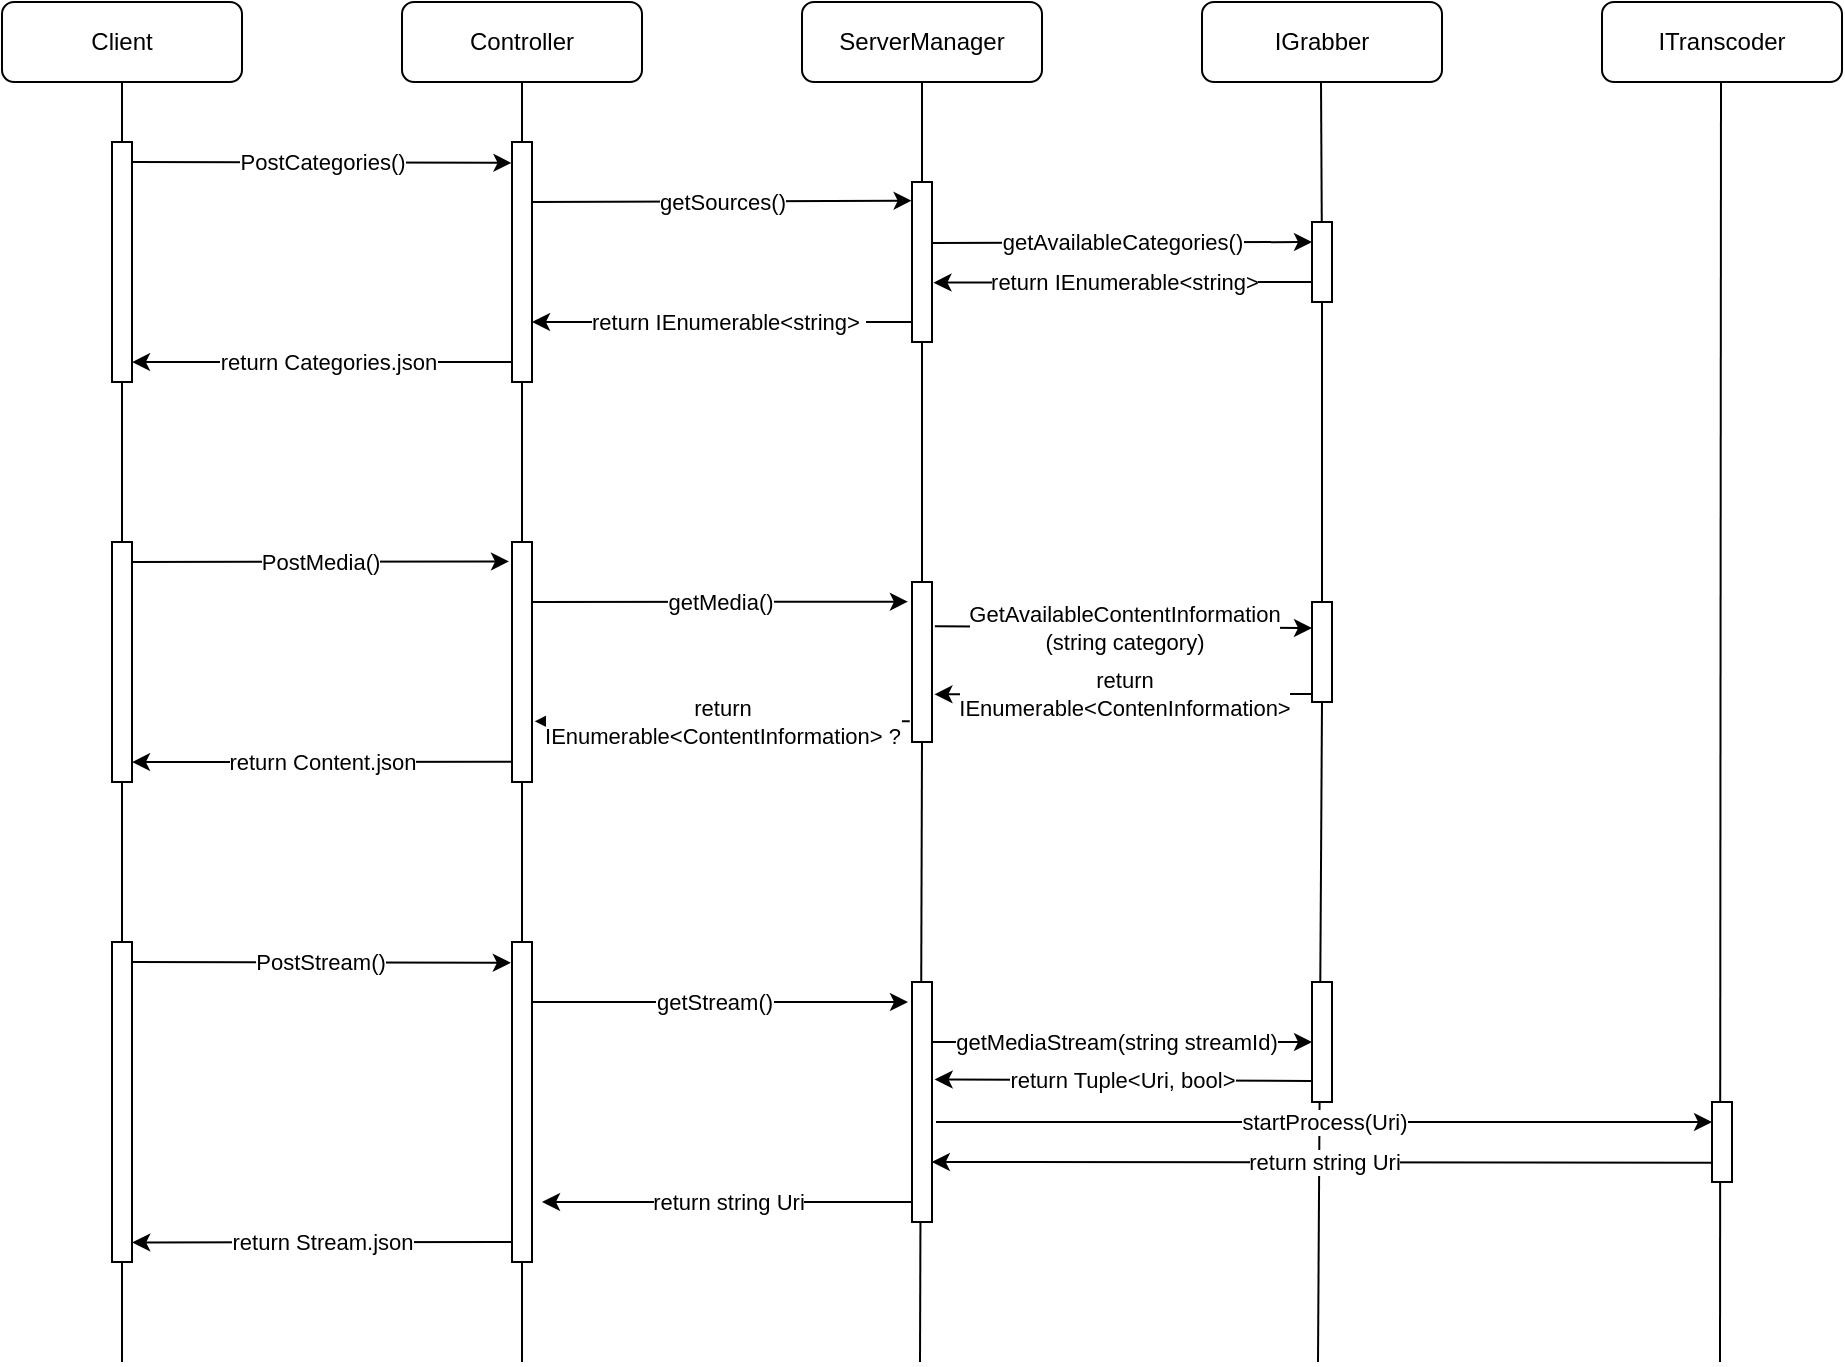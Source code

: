 <mxfile version="13.3.5" type="device"><diagram id="C5RBs43oDa-KdzZeNtuy" name="Page-1"><mxGraphModel dx="700" dy="752" grid="1" gridSize="10" guides="1" tooltips="1" connect="1" arrows="1" fold="1" page="1" pageScale="1" pageWidth="827" pageHeight="1169" math="0" shadow="0"><root><mxCell id="WIyWlLk6GJQsqaUBKTNV-0"/><mxCell id="WIyWlLk6GJQsqaUBKTNV-1" parent="WIyWlLk6GJQsqaUBKTNV-0"/><mxCell id="lTCoPUKDmkGOFeL6xD8x-53" value="" style="endArrow=none;html=1;entryX=0.5;entryY=1;entryDx=0;entryDy=0;" parent="WIyWlLk6GJQsqaUBKTNV-1" target="lTCoPUKDmkGOFeL6xD8x-52" edge="1"><mxGeometry width="50" height="50" relative="1" as="geometry"><mxPoint x="698" y="760" as="sourcePoint"/><mxPoint x="699.5" y="120" as="targetPoint"/></mxGeometry></mxCell><mxCell id="lTCoPUKDmkGOFeL6xD8x-51" value="" style="endArrow=none;html=1;entryX=0.5;entryY=1;entryDx=0;entryDy=0;" parent="WIyWlLk6GJQsqaUBKTNV-1" target="lTCoPUKDmkGOFeL6xD8x-50" edge="1"><mxGeometry width="50" height="50" relative="1" as="geometry"><mxPoint x="499" y="760" as="sourcePoint"/><mxPoint x="500" y="120" as="targetPoint"/></mxGeometry></mxCell><mxCell id="lTCoPUKDmkGOFeL6xD8x-46" value="" style="endArrow=none;html=1;entryX=0.5;entryY=1;entryDx=0;entryDy=0;" parent="WIyWlLk6GJQsqaUBKTNV-1" source="lTCoPUKDmkGOFeL6xD8x-47" target="WIyWlLk6GJQsqaUBKTNV-3" edge="1"><mxGeometry width="50" height="50" relative="1" as="geometry"><mxPoint x="100" y="925" as="sourcePoint"/><mxPoint x="470" y="380" as="targetPoint"/></mxGeometry></mxCell><mxCell id="lTCoPUKDmkGOFeL6xD8x-9" value="" style="endArrow=none;html=1;entryX=0.5;entryY=1;entryDx=0;entryDy=0;" parent="WIyWlLk6GJQsqaUBKTNV-1" source="lTCoPUKDmkGOFeL6xD8x-55" edge="1"><mxGeometry width="50" height="50" relative="1" as="geometry"><mxPoint x="699" y="920" as="sourcePoint"/><mxPoint x="699.5" y="120" as="targetPoint"/></mxGeometry></mxCell><mxCell id="lTCoPUKDmkGOFeL6xD8x-43" value="" style="rounded=0;whiteSpace=wrap;html=1;" parent="WIyWlLk6GJQsqaUBKTNV-1" vertex="1"><mxGeometry x="695" y="570" width="10" height="60" as="geometry"/></mxCell><mxCell id="WIyWlLk6GJQsqaUBKTNV-3" value="Client" style="rounded=1;whiteSpace=wrap;html=1;fontSize=12;glass=0;strokeWidth=1;shadow=0;" parent="WIyWlLk6GJQsqaUBKTNV-1" vertex="1"><mxGeometry x="40" y="80" width="120" height="40" as="geometry"/></mxCell><mxCell id="lTCoPUKDmkGOFeL6xD8x-1" value="" style="rounded=0;whiteSpace=wrap;html=1;" parent="WIyWlLk6GJQsqaUBKTNV-1" vertex="1"><mxGeometry x="95" y="150" width="10" height="120" as="geometry"/></mxCell><mxCell id="lTCoPUKDmkGOFeL6xD8x-2" value="&lt;div&gt;Controller&lt;/div&gt;" style="rounded=1;whiteSpace=wrap;html=1;fontSize=12;glass=0;strokeWidth=1;shadow=0;" parent="WIyWlLk6GJQsqaUBKTNV-1" vertex="1"><mxGeometry x="240" y="80" width="120" height="40" as="geometry"/></mxCell><mxCell id="lTCoPUKDmkGOFeL6xD8x-3" value="ServerManager" style="rounded=1;whiteSpace=wrap;html=1;fontSize=12;glass=0;strokeWidth=1;shadow=0;" parent="WIyWlLk6GJQsqaUBKTNV-1" vertex="1"><mxGeometry x="440" y="80" width="120" height="40" as="geometry"/></mxCell><mxCell id="lTCoPUKDmkGOFeL6xD8x-4" value="&lt;div&gt;IGrabber&lt;/div&gt;" style="rounded=1;whiteSpace=wrap;html=1;fontSize=12;glass=0;strokeWidth=1;shadow=0;" parent="WIyWlLk6GJQsqaUBKTNV-1" vertex="1"><mxGeometry x="640" y="80" width="120" height="40" as="geometry"/></mxCell><mxCell id="lTCoPUKDmkGOFeL6xD8x-7" value="" style="endArrow=none;html=1;entryX=0.5;entryY=1;entryDx=0;entryDy=0;" parent="WIyWlLk6GJQsqaUBKTNV-1" source="lTCoPUKDmkGOFeL6xD8x-41" target="lTCoPUKDmkGOFeL6xD8x-2" edge="1"><mxGeometry width="50" height="50" relative="1" as="geometry"><mxPoint x="300" y="920" as="sourcePoint"/><mxPoint x="440" y="290" as="targetPoint"/></mxGeometry></mxCell><mxCell id="lTCoPUKDmkGOFeL6xD8x-8" value="" style="endArrow=none;html=1;entryX=0.5;entryY=1;entryDx=0;entryDy=0;" parent="WIyWlLk6GJQsqaUBKTNV-1" source="lTCoPUKDmkGOFeL6xD8x-50" edge="1"><mxGeometry width="50" height="50" relative="1" as="geometry"><mxPoint x="500" y="920" as="sourcePoint"/><mxPoint x="500" y="120" as="targetPoint"/></mxGeometry></mxCell><mxCell id="lTCoPUKDmkGOFeL6xD8x-12" value="getSources()" style="endArrow=classic;html=1;exitX=1;exitY=0.25;exitDx=0;exitDy=0;entryX=-0.019;entryY=0.117;entryDx=0;entryDy=0;entryPerimeter=0;" parent="WIyWlLk6GJQsqaUBKTNV-1" source="lTCoPUKDmkGOFeL6xD8x-57" target="lTCoPUKDmkGOFeL6xD8x-54" edge="1"><mxGeometry width="50" height="50" relative="1" as="geometry"><mxPoint x="300" y="180.04" as="sourcePoint"/><mxPoint x="500" y="180" as="targetPoint"/></mxGeometry></mxCell><mxCell id="lTCoPUKDmkGOFeL6xD8x-15" value="getAvailableCategories()" style="endArrow=classic;html=1;exitX=1.005;exitY=0.382;exitDx=0;exitDy=0;exitPerimeter=0;" parent="WIyWlLk6GJQsqaUBKTNV-1" source="lTCoPUKDmkGOFeL6xD8x-54" edge="1"><mxGeometry width="50" height="50" relative="1" as="geometry"><mxPoint x="500" y="200.04" as="sourcePoint"/><mxPoint x="695" y="200" as="targetPoint"/></mxGeometry></mxCell><mxCell id="lTCoPUKDmkGOFeL6xD8x-16" value="return &lt;span class=&quot;pl-en&quot;&gt;IEnumerable&lt;/span&gt;&amp;lt;&lt;span class=&quot;pl-k&quot;&gt;string&lt;/span&gt;&amp;gt;" style="endArrow=classic;html=1;exitX=1;exitY=0.091;exitDx=0;exitDy=0;exitPerimeter=0;entryX=1.074;entryY=0.629;entryDx=0;entryDy=0;entryPerimeter=0;" parent="WIyWlLk6GJQsqaUBKTNV-1" target="lTCoPUKDmkGOFeL6xD8x-54" edge="1"><mxGeometry width="50" height="50" relative="1" as="geometry"><mxPoint x="695" y="220" as="sourcePoint"/><mxPoint x="500" y="220.04" as="targetPoint"/></mxGeometry></mxCell><mxCell id="lTCoPUKDmkGOFeL6xD8x-17" value="return &lt;span class=&quot;pl-en&quot;&gt;IEnumerable&lt;/span&gt;&amp;lt;&lt;span class=&quot;pl-k&quot;&gt;string&lt;/span&gt;&amp;gt;&amp;nbsp;" style="endArrow=classic;html=1;entryX=1;entryY=0.75;entryDx=0;entryDy=0;" parent="WIyWlLk6GJQsqaUBKTNV-1" target="lTCoPUKDmkGOFeL6xD8x-57" edge="1"><mxGeometry width="50" height="50" relative="1" as="geometry"><mxPoint x="500" y="240" as="sourcePoint"/><mxPoint x="300" y="240.04" as="targetPoint"/></mxGeometry></mxCell><mxCell id="lTCoPUKDmkGOFeL6xD8x-18" value="&lt;div&gt;return Categories.json&lt;/div&gt;" style="endArrow=classic;html=1;exitX=0.5;exitY=0.917;exitDx=0;exitDy=0;exitPerimeter=0;" parent="WIyWlLk6GJQsqaUBKTNV-1" source="lTCoPUKDmkGOFeL6xD8x-57" edge="1"><mxGeometry width="50" height="50" relative="1" as="geometry"><mxPoint x="300" y="260" as="sourcePoint"/><mxPoint x="105" y="260.04" as="targetPoint"/></mxGeometry></mxCell><mxCell id="lTCoPUKDmkGOFeL6xD8x-19" value="PostCategories()" style="endArrow=classic;html=1;exitX=1;exitY=0.091;exitDx=0;exitDy=0;exitPerimeter=0;entryX=-0.028;entryY=0.087;entryDx=0;entryDy=0;entryPerimeter=0;" parent="WIyWlLk6GJQsqaUBKTNV-1" target="lTCoPUKDmkGOFeL6xD8x-57" edge="1"><mxGeometry width="50" height="50" relative="1" as="geometry"><mxPoint x="105" y="160.04" as="sourcePoint"/><mxPoint x="300" y="160" as="targetPoint"/></mxGeometry></mxCell><mxCell id="lTCoPUKDmkGOFeL6xD8x-20" value="getMedia()" style="endArrow=classic;html=1;exitX=1;exitY=0.25;exitDx=0;exitDy=0;entryX=-0.205;entryY=0.123;entryDx=0;entryDy=0;entryPerimeter=0;" parent="WIyWlLk6GJQsqaUBKTNV-1" source="lTCoPUKDmkGOFeL6xD8x-49" target="lTCoPUKDmkGOFeL6xD8x-50" edge="1"><mxGeometry width="50" height="50" relative="1" as="geometry"><mxPoint x="310" y="380" as="sourcePoint"/><mxPoint x="490" y="380" as="targetPoint"/></mxGeometry></mxCell><mxCell id="lTCoPUKDmkGOFeL6xD8x-21" value="&lt;div&gt;&lt;span class=&quot;pl-en&quot;&gt;GetAvailableContentInformation&lt;/span&gt;&lt;br&gt;&lt;/div&gt;&lt;div&gt;(&lt;span class=&quot;pl-k&quot;&gt;string&lt;/span&gt; &lt;span class=&quot;pl-smi&quot;&gt;category&lt;/span&gt;)&lt;/div&gt;" style="endArrow=classic;html=1;exitX=1.144;exitY=0.277;exitDx=0;exitDy=0;exitPerimeter=0;" parent="WIyWlLk6GJQsqaUBKTNV-1" source="lTCoPUKDmkGOFeL6xD8x-50" edge="1"><mxGeometry width="50" height="50" relative="1" as="geometry"><mxPoint x="510" y="393" as="sourcePoint"/><mxPoint x="695" y="393" as="targetPoint"/></mxGeometry></mxCell><mxCell id="lTCoPUKDmkGOFeL6xD8x-22" value="&lt;div&gt;return &lt;span class=&quot;pl-en&quot;&gt;&lt;br&gt;&lt;/span&gt;&lt;/div&gt;&lt;div&gt;&lt;span class=&quot;pl-en&quot;&gt;IEnumerable&lt;/span&gt;&amp;lt;ContenInformation&amp;gt;&lt;/div&gt;" style="endArrow=classic;html=1;exitX=1;exitY=0.091;exitDx=0;exitDy=0;exitPerimeter=0;entryX=1.121;entryY=0.702;entryDx=0;entryDy=0;entryPerimeter=0;" parent="WIyWlLk6GJQsqaUBKTNV-1" target="lTCoPUKDmkGOFeL6xD8x-50" edge="1"><mxGeometry width="50" height="50" relative="1" as="geometry"><mxPoint x="695" y="426" as="sourcePoint"/><mxPoint x="510" y="426" as="targetPoint"/></mxGeometry></mxCell><mxCell id="lTCoPUKDmkGOFeL6xD8x-23" value="&lt;div&gt;return &lt;br&gt;&lt;/div&gt;&lt;div&gt;&lt;span class=&quot;pl-en&quot;&gt;IEnumerable&lt;/span&gt;&amp;lt;&lt;span class=&quot;pl-k&quot;&gt;ContentInformation&lt;/span&gt;&amp;gt; ?&lt;/div&gt;" style="endArrow=classic;html=1;entryX=1.133;entryY=0.747;entryDx=0;entryDy=0;entryPerimeter=0;exitX=-0.112;exitY=0.87;exitDx=0;exitDy=0;exitPerimeter=0;" parent="WIyWlLk6GJQsqaUBKTNV-1" source="lTCoPUKDmkGOFeL6xD8x-50" target="lTCoPUKDmkGOFeL6xD8x-49" edge="1"><mxGeometry width="50" height="50" relative="1" as="geometry"><mxPoint x="490" y="440" as="sourcePoint"/><mxPoint x="310" y="440" as="targetPoint"/></mxGeometry></mxCell><mxCell id="lTCoPUKDmkGOFeL6xD8x-24" value="&lt;div&gt;return Content.json&lt;/div&gt;" style="endArrow=classic;html=1;exitX=-0.051;exitY=0.916;exitDx=0;exitDy=0;exitPerimeter=0;" parent="WIyWlLk6GJQsqaUBKTNV-1" source="lTCoPUKDmkGOFeL6xD8x-49" edge="1"><mxGeometry width="50" height="50" relative="1" as="geometry"><mxPoint x="290" y="460" as="sourcePoint"/><mxPoint x="105" y="460.04" as="targetPoint"/></mxGeometry></mxCell><mxCell id="lTCoPUKDmkGOFeL6xD8x-25" value="PostMedia()" style="endArrow=classic;html=1;exitX=1;exitY=0.091;exitDx=0;exitDy=0;exitPerimeter=0;entryX=-0.149;entryY=0.081;entryDx=0;entryDy=0;entryPerimeter=0;" parent="WIyWlLk6GJQsqaUBKTNV-1" target="lTCoPUKDmkGOFeL6xD8x-49" edge="1"><mxGeometry width="50" height="50" relative="1" as="geometry"><mxPoint x="105" y="360.04" as="sourcePoint"/><mxPoint x="290" y="360" as="targetPoint"/></mxGeometry></mxCell><mxCell id="lTCoPUKDmkGOFeL6xD8x-26" value="getStream()" style="endArrow=classic;html=1;exitX=1;exitY=0.091;exitDx=0;exitDy=0;exitPerimeter=0;" parent="WIyWlLk6GJQsqaUBKTNV-1" edge="1"><mxGeometry width="50" height="50" relative="1" as="geometry"><mxPoint x="300" y="580.04" as="sourcePoint"/><mxPoint x="493" y="580" as="targetPoint"/></mxGeometry></mxCell><mxCell id="lTCoPUKDmkGOFeL6xD8x-27" value="getMediaStream(string streamId)" style="endArrow=classic;html=1;exitX=1;exitY=0.091;exitDx=0;exitDy=0;exitPerimeter=0;" parent="WIyWlLk6GJQsqaUBKTNV-1" edge="1"><mxGeometry width="50" height="50" relative="1" as="geometry"><mxPoint x="500" y="600.04" as="sourcePoint"/><mxPoint x="695" y="600" as="targetPoint"/></mxGeometry></mxCell><mxCell id="lTCoPUKDmkGOFeL6xD8x-28" value="PostStream()" style="endArrow=classic;html=1;exitX=1;exitY=0.091;exitDx=0;exitDy=0;exitPerimeter=0;entryX=-0.057;entryY=0.065;entryDx=0;entryDy=0;entryPerimeter=0;" parent="WIyWlLk6GJQsqaUBKTNV-1" target="lTCoPUKDmkGOFeL6xD8x-41" edge="1"><mxGeometry width="50" height="50" relative="1" as="geometry"><mxPoint x="105" y="560.04" as="sourcePoint"/><mxPoint x="300" y="560" as="targetPoint"/></mxGeometry></mxCell><mxCell id="lTCoPUKDmkGOFeL6xD8x-29" value="return &lt;span class=&quot;pl-en&quot;&gt;Tuple&lt;/span&gt;&amp;lt;&lt;span class=&quot;pl-en&quot;&gt;Uri&lt;/span&gt;, &lt;span class=&quot;pl-k&quot;&gt;bool&lt;/span&gt;&amp;gt;" style="endArrow=classic;html=1;exitX=-0.013;exitY=0.825;exitDx=0;exitDy=0;exitPerimeter=0;entryX=1.133;entryY=0.406;entryDx=0;entryDy=0;entryPerimeter=0;" parent="WIyWlLk6GJQsqaUBKTNV-1" source="lTCoPUKDmkGOFeL6xD8x-43" target="lTCoPUKDmkGOFeL6xD8x-35" edge="1"><mxGeometry width="50" height="50" relative="1" as="geometry"><mxPoint x="695" y="640" as="sourcePoint"/><mxPoint x="520" y="640" as="targetPoint"/></mxGeometry></mxCell><mxCell id="lTCoPUKDmkGOFeL6xD8x-33" value="&lt;div&gt;ITranscoder&lt;/div&gt;" style="rounded=1;whiteSpace=wrap;html=1;fontSize=12;glass=0;strokeWidth=1;shadow=0;" parent="WIyWlLk6GJQsqaUBKTNV-1" vertex="1"><mxGeometry x="840" y="80" width="120" height="40" as="geometry"/></mxCell><mxCell id="lTCoPUKDmkGOFeL6xD8x-34" value="" style="endArrow=none;html=1;entryX=0.5;entryY=1;entryDx=0;entryDy=0;" parent="WIyWlLk6GJQsqaUBKTNV-1" edge="1"><mxGeometry width="50" height="50" relative="1" as="geometry"><mxPoint x="899" y="760" as="sourcePoint"/><mxPoint x="899.5" y="120" as="targetPoint"/></mxGeometry></mxCell><mxCell id="lTCoPUKDmkGOFeL6xD8x-35" value="" style="rounded=0;whiteSpace=wrap;html=1;" parent="WIyWlLk6GJQsqaUBKTNV-1" vertex="1"><mxGeometry x="495" y="570" width="10" height="120" as="geometry"/></mxCell><mxCell id="lTCoPUKDmkGOFeL6xD8x-37" value="startProcess(Uri)" style="endArrow=classic;html=1;entryX=0;entryY=0.25;entryDx=0;entryDy=0;" parent="WIyWlLk6GJQsqaUBKTNV-1" target="lTCoPUKDmkGOFeL6xD8x-44" edge="1"><mxGeometry width="50" height="50" relative="1" as="geometry"><mxPoint x="507" y="640" as="sourcePoint"/><mxPoint x="896.1" y="659.36" as="targetPoint"/></mxGeometry></mxCell><mxCell id="lTCoPUKDmkGOFeL6xD8x-38" value="return string Uri" style="endArrow=classic;html=1;exitX=0.12;exitY=0.88;exitDx=0;exitDy=0;exitPerimeter=0;" parent="WIyWlLk6GJQsqaUBKTNV-1" edge="1"><mxGeometry width="50" height="50" relative="1" as="geometry"><mxPoint x="896.2" y="660.4" as="sourcePoint"/><mxPoint x="504.9" y="660.0" as="targetPoint"/></mxGeometry></mxCell><mxCell id="lTCoPUKDmkGOFeL6xD8x-39" value="return &lt;span class=&quot;pl-en&quot;&gt;string Uri&lt;/span&gt;&lt;span class=&quot;pl-en&quot;&gt;&lt;/span&gt;&lt;span class=&quot;pl-k&quot;&gt;&lt;/span&gt;" style="endArrow=classic;html=1;exitX=1;exitY=0.091;exitDx=0;exitDy=0;exitPerimeter=0;" parent="WIyWlLk6GJQsqaUBKTNV-1" edge="1"><mxGeometry width="50" height="50" relative="1" as="geometry"><mxPoint x="495" y="680" as="sourcePoint"/><mxPoint x="310" y="680" as="targetPoint"/></mxGeometry></mxCell><mxCell id="lTCoPUKDmkGOFeL6xD8x-40" value="return Stream.json" style="endArrow=classic;html=1;exitX=1;exitY=0.091;exitDx=0;exitDy=0;exitPerimeter=0;entryX=1.011;entryY=0.939;entryDx=0;entryDy=0;entryPerimeter=0;" parent="WIyWlLk6GJQsqaUBKTNV-1" target="lTCoPUKDmkGOFeL6xD8x-58" edge="1"><mxGeometry width="50" height="50" relative="1" as="geometry"><mxPoint x="295" y="700" as="sourcePoint"/><mxPoint x="110" y="700" as="targetPoint"/></mxGeometry></mxCell><mxCell id="lTCoPUKDmkGOFeL6xD8x-41" value="" style="rounded=0;whiteSpace=wrap;html=1;" parent="WIyWlLk6GJQsqaUBKTNV-1" vertex="1"><mxGeometry x="295" y="550" width="10" height="160" as="geometry"/></mxCell><mxCell id="lTCoPUKDmkGOFeL6xD8x-42" value="" style="endArrow=none;html=1;entryX=0.5;entryY=1;entryDx=0;entryDy=0;" parent="WIyWlLk6GJQsqaUBKTNV-1" target="lTCoPUKDmkGOFeL6xD8x-41" edge="1"><mxGeometry width="50" height="50" relative="1" as="geometry"><mxPoint x="300" y="760" as="sourcePoint"/><mxPoint x="300" y="120" as="targetPoint"/></mxGeometry></mxCell><mxCell id="lTCoPUKDmkGOFeL6xD8x-44" value="" style="rounded=0;whiteSpace=wrap;html=1;" parent="WIyWlLk6GJQsqaUBKTNV-1" vertex="1"><mxGeometry x="895" y="630" width="10" height="40" as="geometry"/></mxCell><mxCell id="lTCoPUKDmkGOFeL6xD8x-47" value="" style="rounded=0;whiteSpace=wrap;html=1;" parent="WIyWlLk6GJQsqaUBKTNV-1" vertex="1"><mxGeometry x="95" y="350" width="10" height="120" as="geometry"/></mxCell><mxCell id="lTCoPUKDmkGOFeL6xD8x-48" value="" style="endArrow=none;html=1;entryX=0.5;entryY=1;entryDx=0;entryDy=0;" parent="WIyWlLk6GJQsqaUBKTNV-1" source="lTCoPUKDmkGOFeL6xD8x-58" target="lTCoPUKDmkGOFeL6xD8x-47" edge="1"><mxGeometry width="50" height="50" relative="1" as="geometry"><mxPoint x="100" y="925" as="sourcePoint"/><mxPoint x="100" y="120" as="targetPoint"/></mxGeometry></mxCell><mxCell id="lTCoPUKDmkGOFeL6xD8x-49" value="" style="rounded=0;whiteSpace=wrap;html=1;" parent="WIyWlLk6GJQsqaUBKTNV-1" vertex="1"><mxGeometry x="295" y="350" width="10" height="120" as="geometry"/></mxCell><mxCell id="lTCoPUKDmkGOFeL6xD8x-50" value="" style="rounded=0;whiteSpace=wrap;html=1;" parent="WIyWlLk6GJQsqaUBKTNV-1" vertex="1"><mxGeometry x="495" y="370" width="10" height="80" as="geometry"/></mxCell><mxCell id="lTCoPUKDmkGOFeL6xD8x-52" value="" style="rounded=0;whiteSpace=wrap;html=1;" parent="WIyWlLk6GJQsqaUBKTNV-1" vertex="1"><mxGeometry x="695" y="380" width="10" height="50" as="geometry"/></mxCell><mxCell id="lTCoPUKDmkGOFeL6xD8x-54" value="" style="rounded=0;whiteSpace=wrap;html=1;" parent="WIyWlLk6GJQsqaUBKTNV-1" vertex="1"><mxGeometry x="495" y="170" width="10" height="80" as="geometry"/></mxCell><mxCell id="lTCoPUKDmkGOFeL6xD8x-55" value="" style="rounded=0;whiteSpace=wrap;html=1;" parent="WIyWlLk6GJQsqaUBKTNV-1" vertex="1"><mxGeometry x="695" y="190" width="10" height="40" as="geometry"/></mxCell><mxCell id="lTCoPUKDmkGOFeL6xD8x-56" value="" style="endArrow=none;html=1;entryX=0.5;entryY=1;entryDx=0;entryDy=0;" parent="WIyWlLk6GJQsqaUBKTNV-1" source="lTCoPUKDmkGOFeL6xD8x-52" target="lTCoPUKDmkGOFeL6xD8x-55" edge="1"><mxGeometry width="50" height="50" relative="1" as="geometry"><mxPoint x="699.956" y="380" as="sourcePoint"/><mxPoint x="699.5" y="120" as="targetPoint"/></mxGeometry></mxCell><mxCell id="lTCoPUKDmkGOFeL6xD8x-57" value="" style="rounded=0;whiteSpace=wrap;html=1;" parent="WIyWlLk6GJQsqaUBKTNV-1" vertex="1"><mxGeometry x="295" y="150" width="10" height="120" as="geometry"/></mxCell><mxCell id="lTCoPUKDmkGOFeL6xD8x-58" value="" style="rounded=0;whiteSpace=wrap;html=1;" parent="WIyWlLk6GJQsqaUBKTNV-1" vertex="1"><mxGeometry x="95" y="550" width="10" height="160" as="geometry"/></mxCell><mxCell id="lTCoPUKDmkGOFeL6xD8x-59" value="" style="endArrow=none;html=1;entryX=0.5;entryY=1;entryDx=0;entryDy=0;" parent="WIyWlLk6GJQsqaUBKTNV-1" target="lTCoPUKDmkGOFeL6xD8x-58" edge="1"><mxGeometry width="50" height="50" relative="1" as="geometry"><mxPoint x="100" y="760" as="sourcePoint"/><mxPoint x="100" y="470" as="targetPoint"/></mxGeometry></mxCell></root></mxGraphModel></diagram></mxfile>